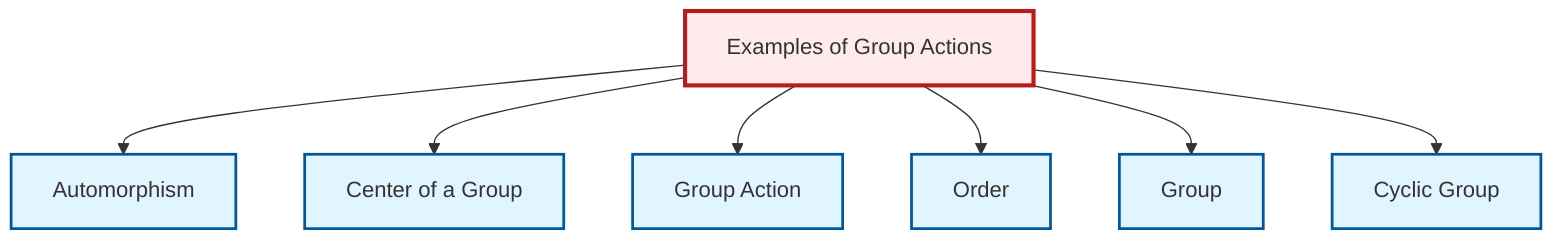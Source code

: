 graph TD
    classDef definition fill:#e1f5fe,stroke:#01579b,stroke-width:2px
    classDef theorem fill:#f3e5f5,stroke:#4a148c,stroke-width:2px
    classDef axiom fill:#fff3e0,stroke:#e65100,stroke-width:2px
    classDef example fill:#e8f5e9,stroke:#1b5e20,stroke-width:2px
    classDef current fill:#ffebee,stroke:#b71c1c,stroke-width:3px
    def-order["Order"]:::definition
    def-automorphism["Automorphism"]:::definition
    def-group["Group"]:::definition
    def-cyclic-group["Cyclic Group"]:::definition
    def-center-of-group["Center of a Group"]:::definition
    def-group-action["Group Action"]:::definition
    ex-group-action-examples["Examples of Group Actions"]:::example
    ex-group-action-examples --> def-automorphism
    ex-group-action-examples --> def-center-of-group
    ex-group-action-examples --> def-group-action
    ex-group-action-examples --> def-order
    ex-group-action-examples --> def-group
    ex-group-action-examples --> def-cyclic-group
    class ex-group-action-examples current
